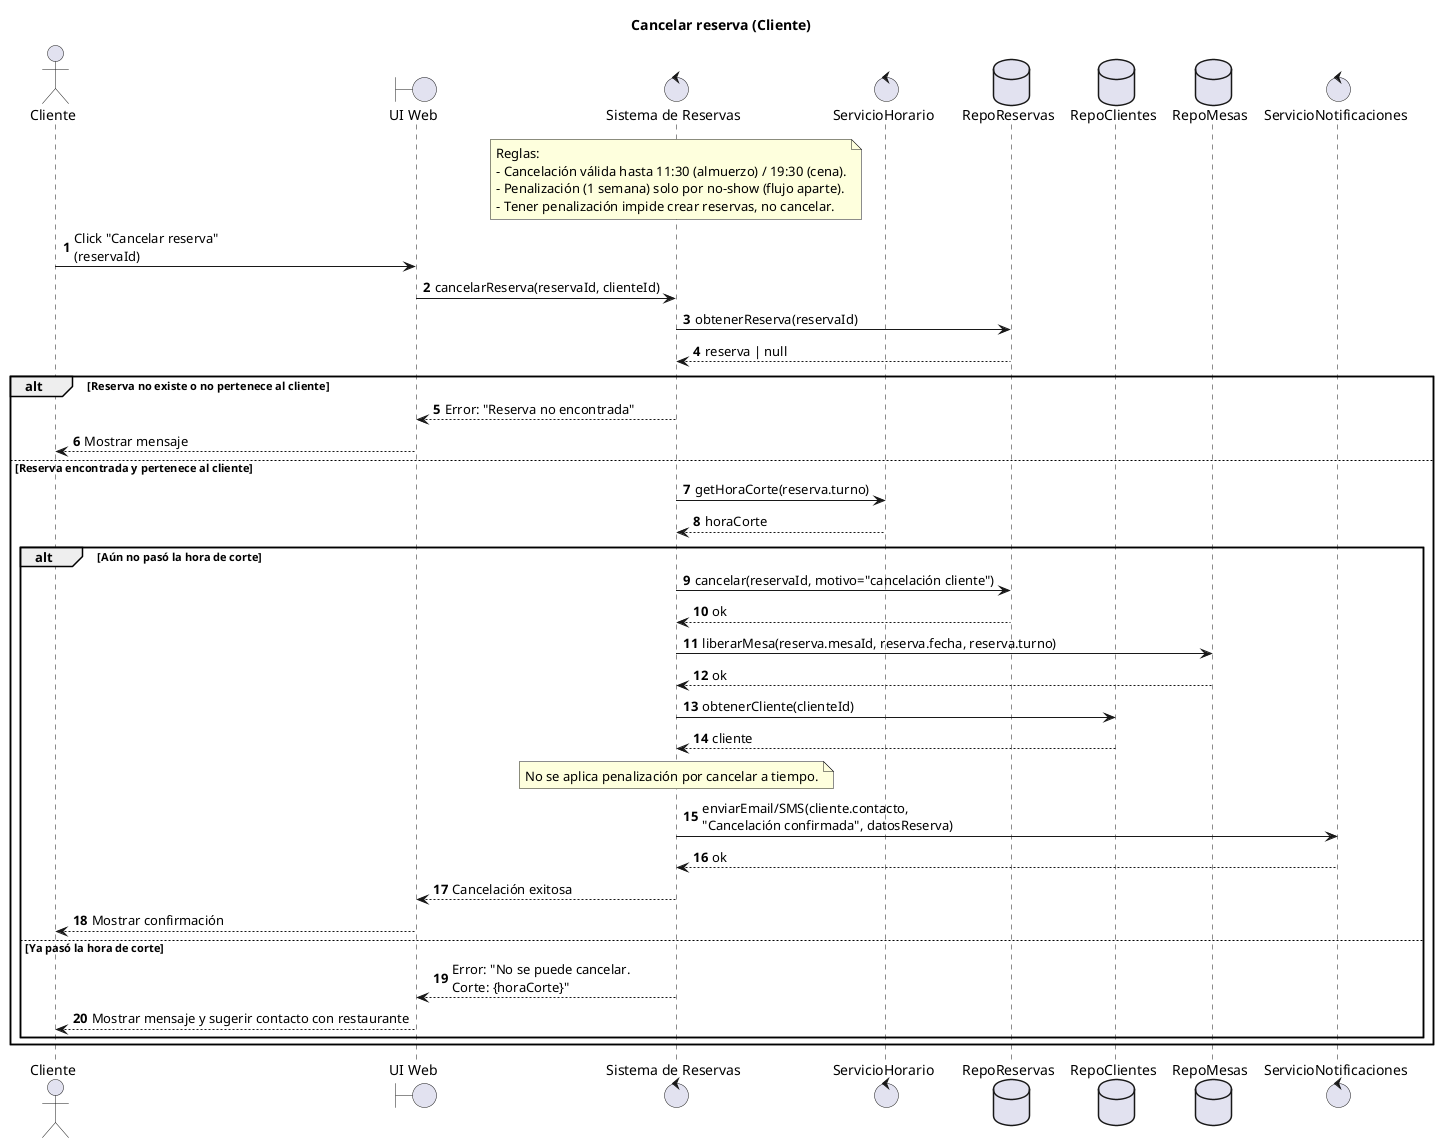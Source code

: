 @startuml
autonumber
title Cancelar reserva (Cliente)

actor Cliente as C
boundary "UI Web" as UI
control "Sistema de Reservas" as S
control "ServicioHorario" as SH
database "RepoReservas" as RR
database "RepoClientes" as RC
database "RepoMesas" as RM
control "ServicioNotificaciones" as SN

note over S
  Reglas:
  - Cancelación válida hasta 11:30 (almuerzo) / 19:30 (cena).
  - Penalización (1 semana) solo por no-show (flujo aparte).
  - Tener penalización impide crear reservas, no cancelar.
end note

C -> UI: Click "Cancelar reserva"\n(reservaId)
UI -> S: cancelarReserva(reservaId, clienteId)

S -> RR: obtenerReserva(reservaId)
RR --> S: reserva | null

alt Reserva no existe o no pertenece al cliente
  S --> UI: Error: "Reserva no encontrada"
  UI --> C: Mostrar mensaje
else Reserva encontrada y pertenece al cliente
  S -> SH: getHoraCorte(reserva.turno)
  SH --> S: horaCorte

  alt Aún no pasó la hora de corte
    ' Cancelación permitida
    S -> RR: cancelar(reservaId, motivo="cancelación cliente")
    RR --> S: ok

    ' Liberar mesa
    S -> RM: liberarMesa(reserva.mesaId, reserva.fecha, reserva.turno)
    RM --> S: ok

    ' (Opcional) actualizar estado del cliente si tuviera flags temporales
    S -> RC: obtenerCliente(clienteId)
    RC --> S: cliente
    note over S
      No se aplica penalización por cancelar a tiempo.
    end note

    ' Notificar confirmación
    S -> SN: enviarEmail/SMS(cliente.contacto,\n"Cancelación confirmada", datosReserva)
    SN --> S: ok

    S --> UI: Cancelación exitosa
    UI --> C: Mostrar confirmación
  else Ya pasó la hora de corte
    ' Cancelación no permitida por el cliente
    S --> UI: Error: "No se puede cancelar.\nCorte: {horaCorte}"
    UI --> C: Mostrar mensaje y sugerir contacto con restaurante
  end
end

@enduml
